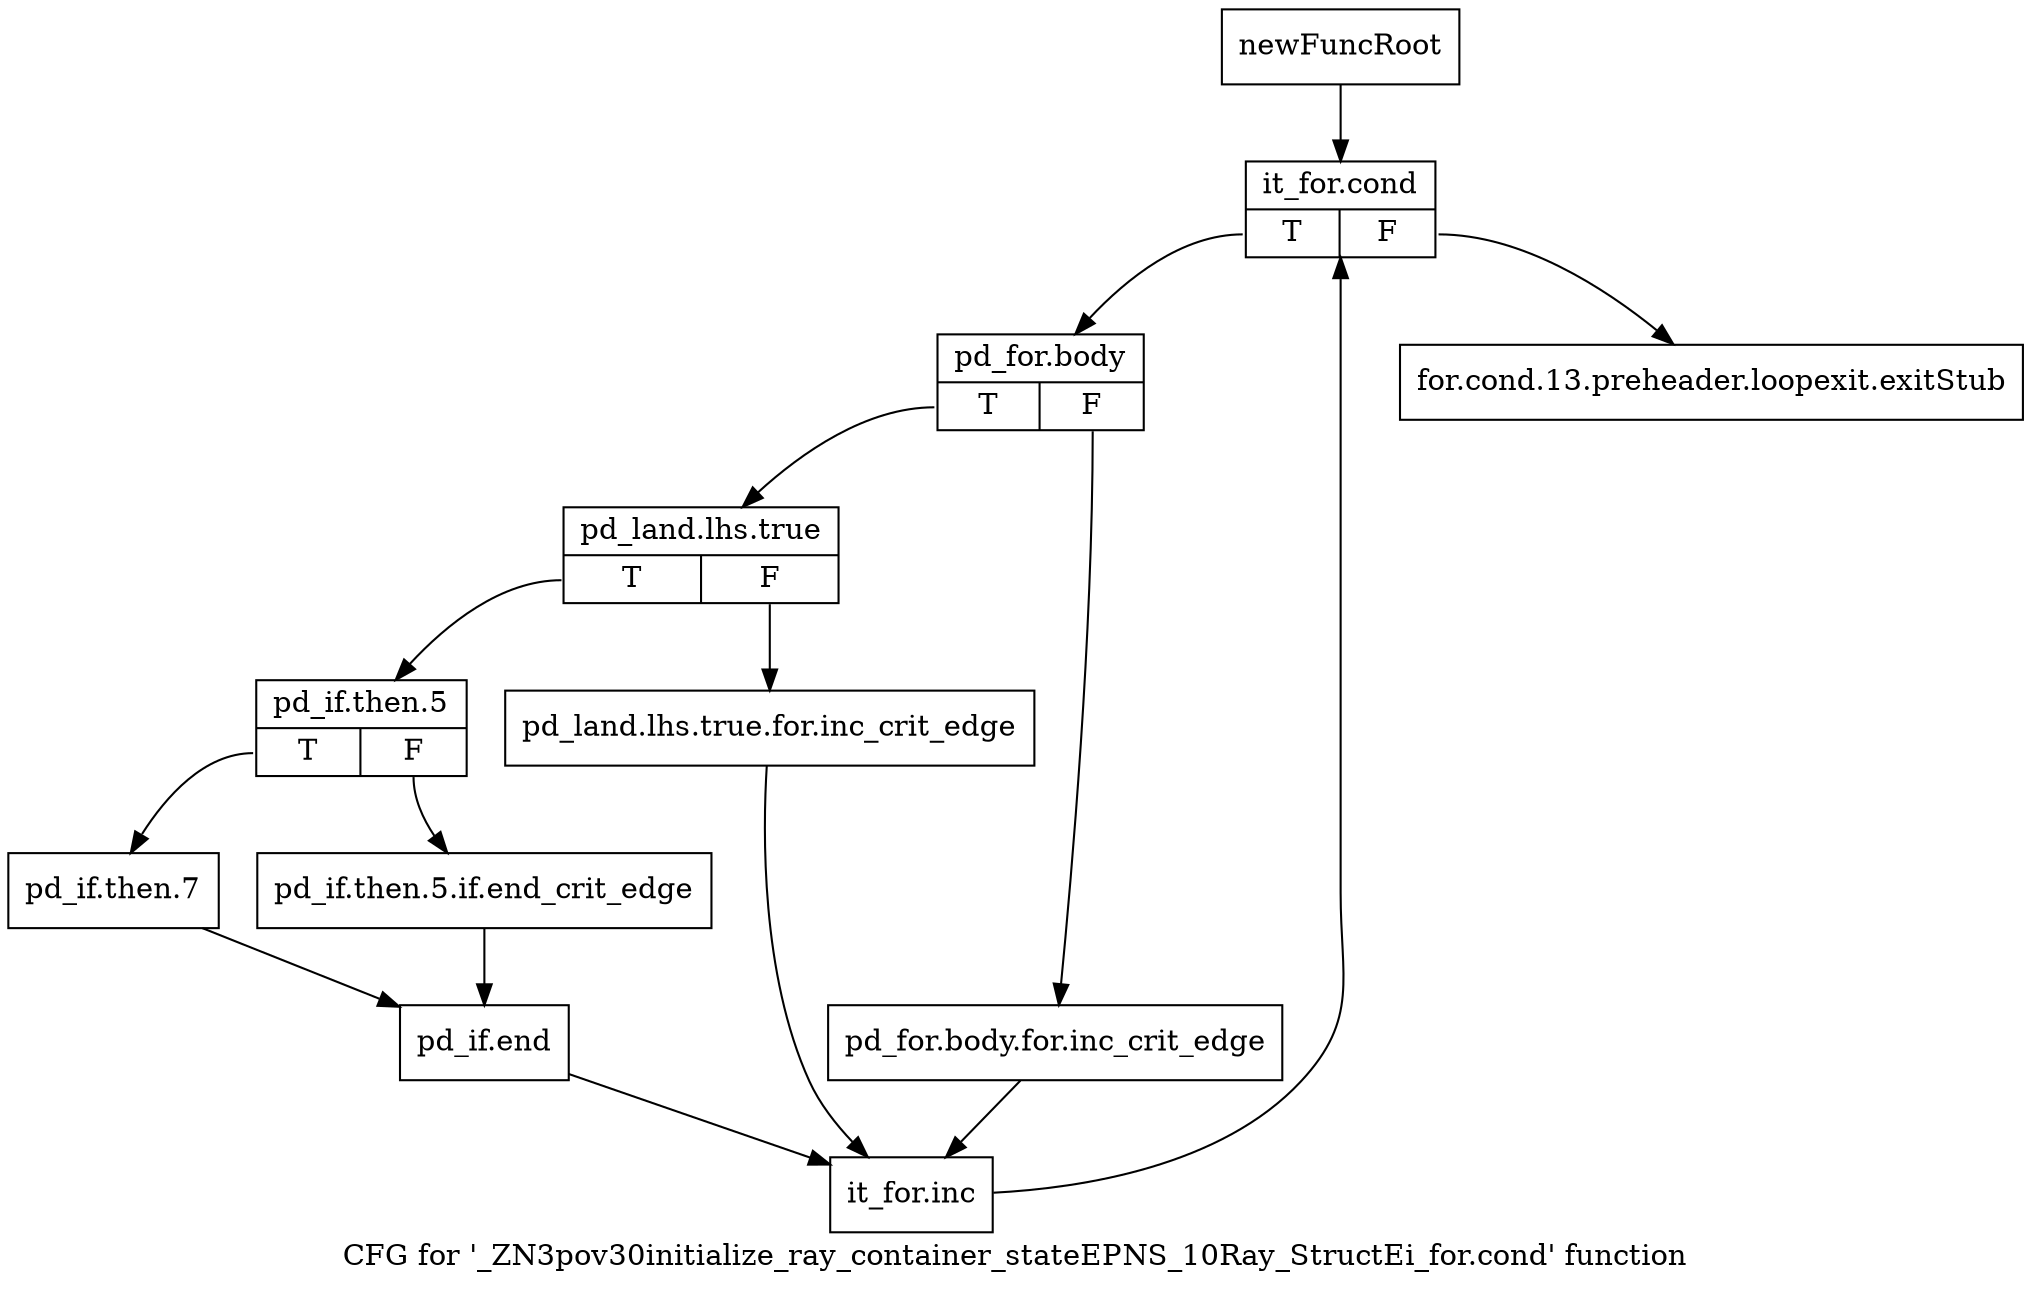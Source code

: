 digraph "CFG for '_ZN3pov30initialize_ray_container_stateEPNS_10Ray_StructEi_for.cond' function" {
	label="CFG for '_ZN3pov30initialize_ray_container_stateEPNS_10Ray_StructEi_for.cond' function";

	Node0x2bd62f0 [shape=record,label="{newFuncRoot}"];
	Node0x2bd62f0 -> Node0x2bd6780;
	Node0x2bd6730 [shape=record,label="{for.cond.13.preheader.loopexit.exitStub}"];
	Node0x2bd6780 [shape=record,label="{it_for.cond|{<s0>T|<s1>F}}"];
	Node0x2bd6780:s0 -> Node0x2bd67d0;
	Node0x2bd6780:s1 -> Node0x2bd6730;
	Node0x2bd67d0 [shape=record,label="{pd_for.body|{<s0>T|<s1>F}}"];
	Node0x2bd67d0:s0 -> Node0x2bd6870;
	Node0x2bd67d0:s1 -> Node0x2bd6820;
	Node0x2bd6820 [shape=record,label="{pd_for.body.for.inc_crit_edge}"];
	Node0x2bd6820 -> Node0x2bd6a50;
	Node0x2bd6870 [shape=record,label="{pd_land.lhs.true|{<s0>T|<s1>F}}"];
	Node0x2bd6870:s0 -> Node0x2bd6910;
	Node0x2bd6870:s1 -> Node0x2bd68c0;
	Node0x2bd68c0 [shape=record,label="{pd_land.lhs.true.for.inc_crit_edge}"];
	Node0x2bd68c0 -> Node0x2bd6a50;
	Node0x2bd6910 [shape=record,label="{pd_if.then.5|{<s0>T|<s1>F}}"];
	Node0x2bd6910:s0 -> Node0x2bd69b0;
	Node0x2bd6910:s1 -> Node0x2bd6960;
	Node0x2bd6960 [shape=record,label="{pd_if.then.5.if.end_crit_edge}"];
	Node0x2bd6960 -> Node0x2bd6a00;
	Node0x2bd69b0 [shape=record,label="{pd_if.then.7}"];
	Node0x2bd69b0 -> Node0x2bd6a00;
	Node0x2bd6a00 [shape=record,label="{pd_if.end}"];
	Node0x2bd6a00 -> Node0x2bd6a50;
	Node0x2bd6a50 [shape=record,label="{it_for.inc}"];
	Node0x2bd6a50 -> Node0x2bd6780;
}
